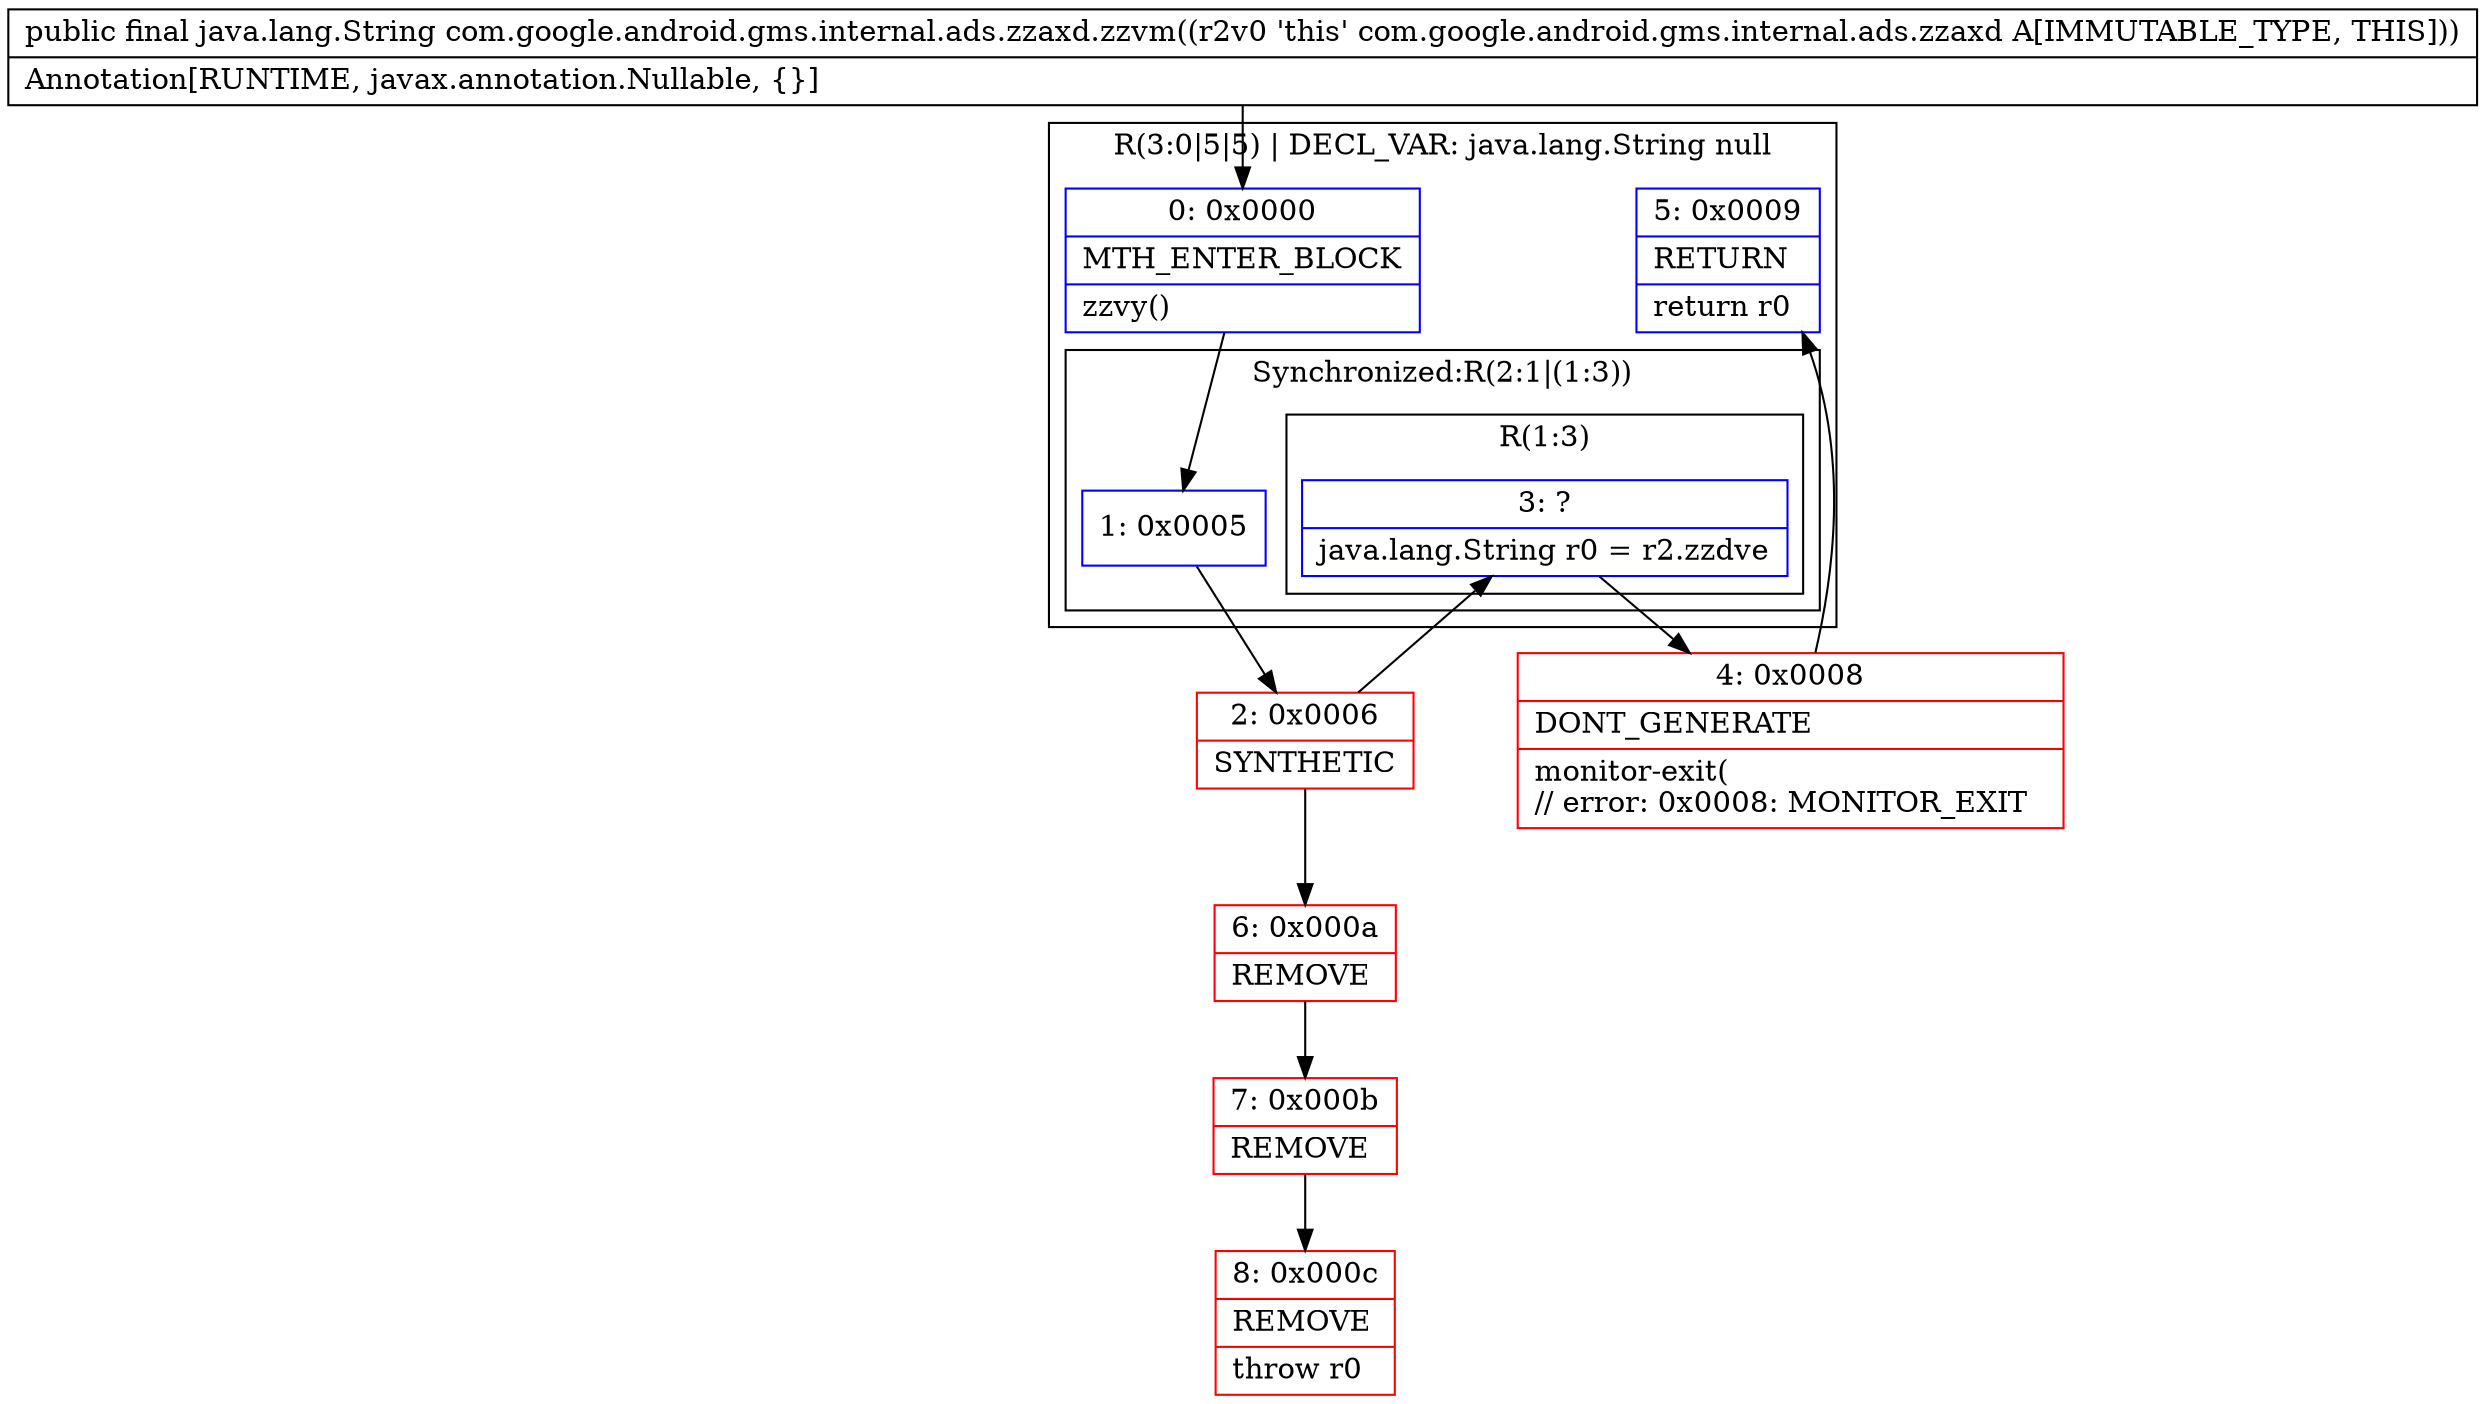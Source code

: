 digraph "CFG forcom.google.android.gms.internal.ads.zzaxd.zzvm()Ljava\/lang\/String;" {
subgraph cluster_Region_505142852 {
label = "R(3:0|5|5) | DECL_VAR: java.lang.String null\l";
node [shape=record,color=blue];
Node_0 [shape=record,label="{0\:\ 0x0000|MTH_ENTER_BLOCK\l|zzvy()\l}"];
subgraph cluster_SynchronizedRegion_954385673 {
label = "Synchronized:R(2:1|(1:3))";
node [shape=record,color=blue];
Node_1 [shape=record,label="{1\:\ 0x0005}"];
subgraph cluster_Region_546934571 {
label = "R(1:3)";
node [shape=record,color=blue];
Node_3 [shape=record,label="{3\:\ ?|java.lang.String r0 = r2.zzdve\l}"];
}
}
Node_5 [shape=record,label="{5\:\ 0x0009|RETURN\l|return r0\l}"];
}
Node_2 [shape=record,color=red,label="{2\:\ 0x0006|SYNTHETIC\l}"];
Node_4 [shape=record,color=red,label="{4\:\ 0x0008|DONT_GENERATE\l|monitor\-exit(\l\/\/ error: 0x0008: MONITOR_EXIT  \l}"];
Node_6 [shape=record,color=red,label="{6\:\ 0x000a|REMOVE\l}"];
Node_7 [shape=record,color=red,label="{7\:\ 0x000b|REMOVE\l}"];
Node_8 [shape=record,color=red,label="{8\:\ 0x000c|REMOVE\l|throw r0\l}"];
MethodNode[shape=record,label="{public final java.lang.String com.google.android.gms.internal.ads.zzaxd.zzvm((r2v0 'this' com.google.android.gms.internal.ads.zzaxd A[IMMUTABLE_TYPE, THIS]))  | Annotation[RUNTIME, javax.annotation.Nullable, \{\}]\l}"];
MethodNode -> Node_0;
Node_0 -> Node_1;
Node_1 -> Node_2;
Node_3 -> Node_4;
Node_2 -> Node_3;
Node_2 -> Node_6;
Node_4 -> Node_5;
Node_6 -> Node_7;
Node_7 -> Node_8;
}

